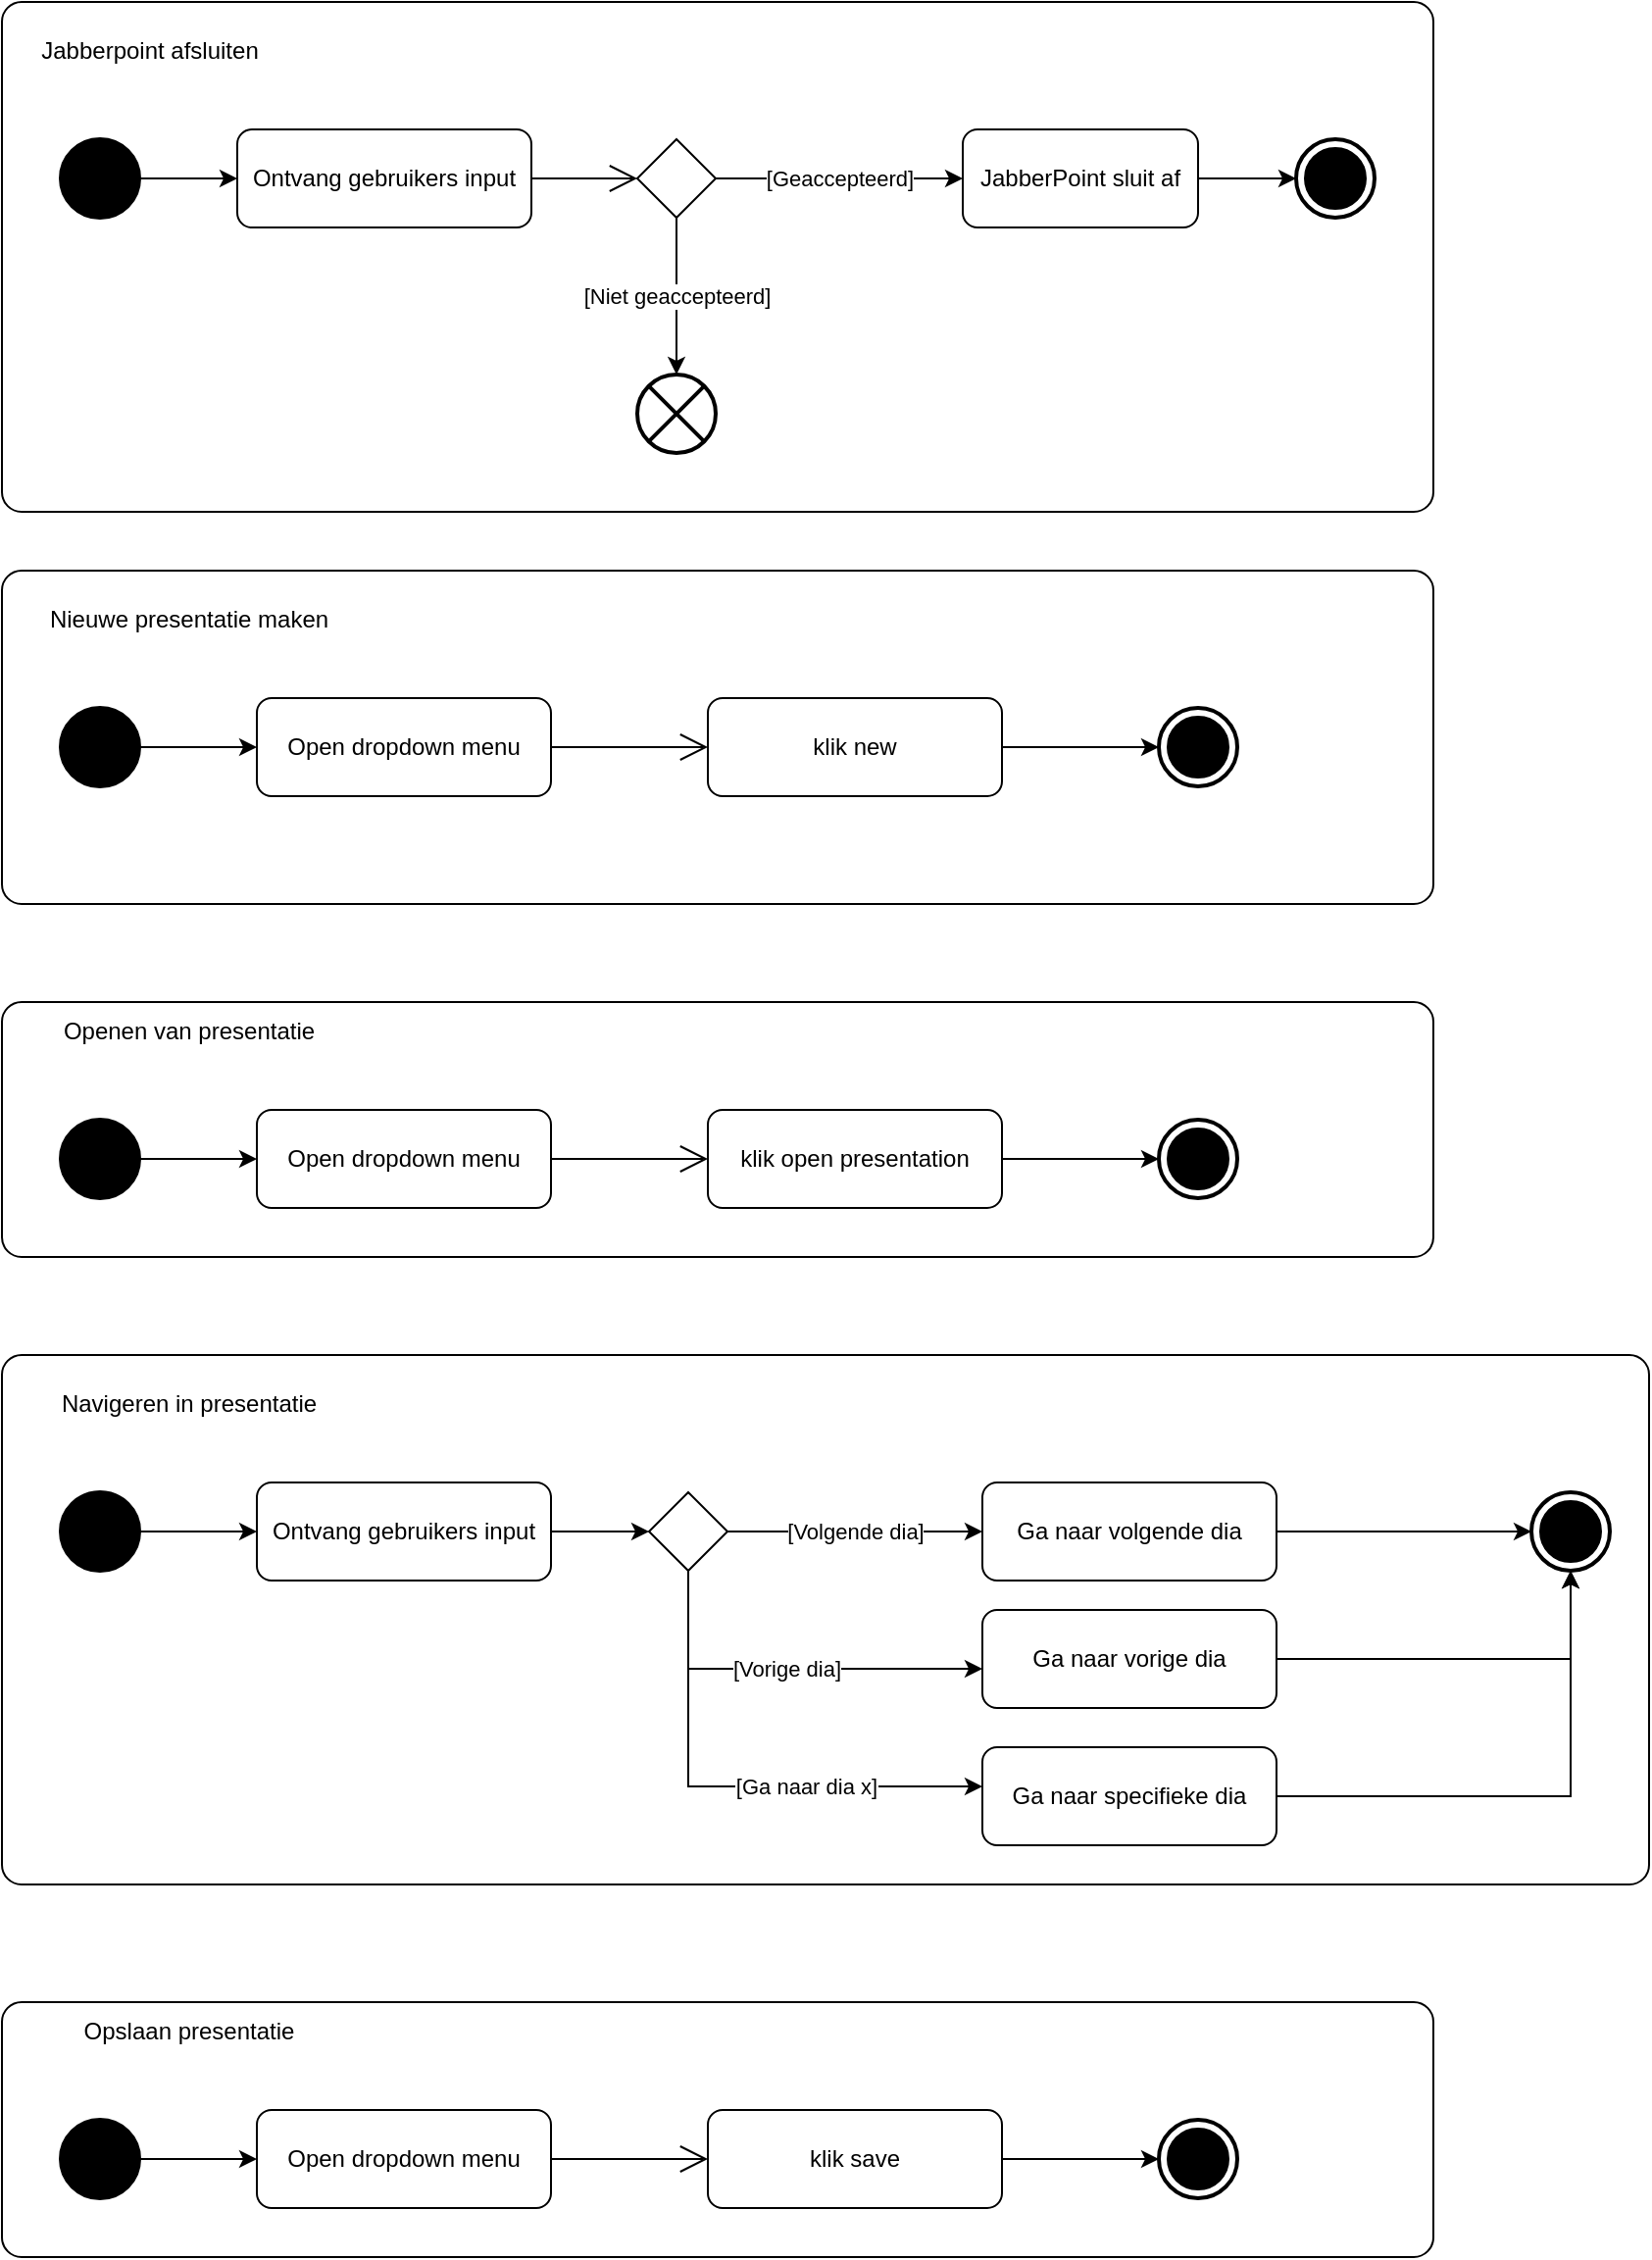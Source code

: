 <mxfile version="21.1.2" type="device">
  <diagram name="Pagina-1" id="hQ64SOOXlT9Fkh-z_ImZ">
    <mxGraphModel dx="1050" dy="573" grid="1" gridSize="10" guides="1" tooltips="1" connect="1" arrows="1" fold="1" page="1" pageScale="1" pageWidth="827" pageHeight="1169" math="0" shadow="0">
      <root>
        <mxCell id="0" />
        <mxCell id="1" parent="0" />
        <mxCell id="UpdV83j0RaAhv_nXVauN-76" value="" style="rounded=1;whiteSpace=wrap;html=1;container=1;collapsible=0;absoluteArcSize=1;arcSize=20;childLayout=stackLayout;horizontal=1;horizontalStack=0;resizeParent=1;resizeParentMax=0;resizeLast=0;" vertex="1" parent="1">
          <mxGeometry x="70" y="720" width="840" height="270" as="geometry" />
        </mxCell>
        <mxCell id="UpdV83j0RaAhv_nXVauN-73" value="" style="rounded=1;whiteSpace=wrap;html=1;container=1;collapsible=0;absoluteArcSize=1;arcSize=20;childLayout=stackLayout;horizontal=1;horizontalStack=0;resizeParent=1;resizeParentMax=0;resizeLast=0;" vertex="1" parent="1">
          <mxGeometry x="70" y="540" width="730" height="130" as="geometry" />
        </mxCell>
        <mxCell id="UpdV83j0RaAhv_nXVauN-42" value="" style="rounded=1;whiteSpace=wrap;html=1;container=1;collapsible=0;absoluteArcSize=1;arcSize=20;childLayout=stackLayout;horizontal=1;horizontalStack=0;resizeParent=1;resizeParentMax=0;resizeLast=0;" vertex="1" parent="1">
          <mxGeometry x="70" y="320" width="730" height="170" as="geometry" />
        </mxCell>
        <mxCell id="UpdV83j0RaAhv_nXVauN-23" value="" style="rounded=1;whiteSpace=wrap;html=1;container=1;collapsible=0;absoluteArcSize=1;arcSize=20;childLayout=stackLayout;horizontal=1;horizontalStack=0;resizeParent=1;resizeParentMax=0;resizeLast=0;" vertex="1" parent="1">
          <mxGeometry x="70" y="30" width="730" height="260" as="geometry" />
        </mxCell>
        <mxCell id="UpdV83j0RaAhv_nXVauN-4" style="edgeStyle=orthogonalEdgeStyle;rounded=0;orthogonalLoop=1;jettySize=auto;html=1;" edge="1" parent="1" source="UpdV83j0RaAhv_nXVauN-1" target="UpdV83j0RaAhv_nXVauN-21">
          <mxGeometry relative="1" as="geometry">
            <mxPoint x="210" y="120" as="targetPoint" />
          </mxGeometry>
        </mxCell>
        <mxCell id="UpdV83j0RaAhv_nXVauN-1" value="" style="shape=ellipse;html=1;fillColor=strokeColor;strokeWidth=2;verticalLabelPosition=bottom;verticalAlignment=top;perimeter=ellipsePerimeter;" vertex="1" parent="1">
          <mxGeometry x="100" y="100" width="40" height="40" as="geometry" />
        </mxCell>
        <mxCell id="UpdV83j0RaAhv_nXVauN-2" value="" style="html=1;shape=mxgraph.sysml.actFinal;strokeWidth=2;verticalLabelPosition=bottom;verticalAlignment=top;" vertex="1" parent="1">
          <mxGeometry x="730" y="100" width="40" height="40" as="geometry" />
        </mxCell>
        <mxCell id="UpdV83j0RaAhv_nXVauN-13" value="[Geaccepteerd]" style="edgeStyle=orthogonalEdgeStyle;rounded=0;orthogonalLoop=1;jettySize=auto;html=1;" edge="1" parent="1" source="UpdV83j0RaAhv_nXVauN-5" target="UpdV83j0RaAhv_nXVauN-15">
          <mxGeometry relative="1" as="geometry">
            <mxPoint x="520" y="120" as="targetPoint" />
          </mxGeometry>
        </mxCell>
        <mxCell id="UpdV83j0RaAhv_nXVauN-18" value="[Niet geaccepteerd]" style="edgeStyle=orthogonalEdgeStyle;rounded=0;orthogonalLoop=1;jettySize=auto;html=1;" edge="1" parent="1" source="UpdV83j0RaAhv_nXVauN-5" target="UpdV83j0RaAhv_nXVauN-20">
          <mxGeometry relative="1" as="geometry">
            <mxPoint x="260" y="210" as="targetPoint" />
            <Array as="points">
              <mxPoint x="414" y="210" />
            </Array>
          </mxGeometry>
        </mxCell>
        <mxCell id="UpdV83j0RaAhv_nXVauN-5" value="" style="shape=rhombus;html=1;verticalLabelPosition=bottom;verticalAlignment=top;" vertex="1" parent="1">
          <mxGeometry x="394" y="100" width="40" height="40" as="geometry" />
        </mxCell>
        <mxCell id="UpdV83j0RaAhv_nXVauN-6" value="" style="edgeStyle=elbowEdgeStyle;html=1;elbow=horizontal;align=right;verticalAlign=bottom;endArrow=none;rounded=0;labelBackgroundColor=none;startArrow=open;startSize=12;" edge="1" source="UpdV83j0RaAhv_nXVauN-5" parent="1" target="UpdV83j0RaAhv_nXVauN-21">
          <mxGeometry relative="1" as="geometry">
            <mxPoint x="310" y="120" as="targetPoint" />
          </mxGeometry>
        </mxCell>
        <mxCell id="UpdV83j0RaAhv_nXVauN-17" style="edgeStyle=orthogonalEdgeStyle;rounded=0;orthogonalLoop=1;jettySize=auto;html=1;" edge="1" parent="1" source="UpdV83j0RaAhv_nXVauN-15" target="UpdV83j0RaAhv_nXVauN-2">
          <mxGeometry relative="1" as="geometry" />
        </mxCell>
        <mxCell id="UpdV83j0RaAhv_nXVauN-15" value="JabberPoint sluit af" style="shape=rect;html=1;rounded=1;whiteSpace=wrap;align=center;" vertex="1" parent="1">
          <mxGeometry x="560" y="95" width="120" height="50" as="geometry" />
        </mxCell>
        <mxCell id="UpdV83j0RaAhv_nXVauN-20" value="" style="html=1;shape=mxgraph.sysml.flowFinal;strokeWidth=2;verticalLabelPosition=bottom;verticalAlignment=top;" vertex="1" parent="1">
          <mxGeometry x="394" y="220" width="40" height="40" as="geometry" />
        </mxCell>
        <mxCell id="UpdV83j0RaAhv_nXVauN-21" value="Ontvang gebruikers input" style="shape=rect;html=1;rounded=1;whiteSpace=wrap;align=center;" vertex="1" parent="1">
          <mxGeometry x="190" y="95" width="150" height="50" as="geometry" />
        </mxCell>
        <mxCell id="UpdV83j0RaAhv_nXVauN-24" value="Jabberpoint afsluiten" style="text;html=1;align=center;verticalAlign=middle;resizable=0;points=[];autosize=1;strokeColor=none;fillColor=none;" vertex="1" parent="1">
          <mxGeometry x="80" y="40" width="130" height="30" as="geometry" />
        </mxCell>
        <mxCell id="UpdV83j0RaAhv_nXVauN-26" style="edgeStyle=orthogonalEdgeStyle;rounded=0;orthogonalLoop=1;jettySize=auto;html=1;" edge="1" parent="1" source="UpdV83j0RaAhv_nXVauN-27" target="UpdV83j0RaAhv_nXVauN-36">
          <mxGeometry relative="1" as="geometry">
            <mxPoint x="210" y="410" as="targetPoint" />
          </mxGeometry>
        </mxCell>
        <mxCell id="UpdV83j0RaAhv_nXVauN-27" value="" style="shape=ellipse;html=1;fillColor=strokeColor;strokeWidth=2;verticalLabelPosition=bottom;verticalAlignment=top;perimeter=ellipsePerimeter;" vertex="1" parent="1">
          <mxGeometry x="100" y="390" width="40" height="40" as="geometry" />
        </mxCell>
        <mxCell id="UpdV83j0RaAhv_nXVauN-28" value="" style="html=1;shape=mxgraph.sysml.actFinal;strokeWidth=2;verticalLabelPosition=bottom;verticalAlignment=top;" vertex="1" parent="1">
          <mxGeometry x="660" y="390" width="40" height="40" as="geometry" />
        </mxCell>
        <mxCell id="UpdV83j0RaAhv_nXVauN-32" value="" style="edgeStyle=elbowEdgeStyle;html=1;elbow=horizontal;align=right;verticalAlign=bottom;endArrow=none;rounded=0;labelBackgroundColor=none;startArrow=open;startSize=12;" edge="1" parent="1" source="UpdV83j0RaAhv_nXVauN-38" target="UpdV83j0RaAhv_nXVauN-36">
          <mxGeometry relative="1" as="geometry">
            <mxPoint x="310" y="410" as="targetPoint" />
            <mxPoint x="380" y="410" as="sourcePoint" />
          </mxGeometry>
        </mxCell>
        <mxCell id="UpdV83j0RaAhv_nXVauN-36" value="Open dropdown menu" style="shape=rect;html=1;rounded=1;whiteSpace=wrap;align=center;" vertex="1" parent="1">
          <mxGeometry x="200" y="385" width="150" height="50" as="geometry" />
        </mxCell>
        <mxCell id="UpdV83j0RaAhv_nXVauN-37" value="Nieuwe presentatie maken" style="text;html=1;align=center;verticalAlign=middle;resizable=0;points=[];autosize=1;strokeColor=none;fillColor=none;" vertex="1" parent="1">
          <mxGeometry x="80" y="330" width="170" height="30" as="geometry" />
        </mxCell>
        <mxCell id="UpdV83j0RaAhv_nXVauN-41" style="edgeStyle=orthogonalEdgeStyle;rounded=0;orthogonalLoop=1;jettySize=auto;html=1;" edge="1" parent="1" source="UpdV83j0RaAhv_nXVauN-38" target="UpdV83j0RaAhv_nXVauN-28">
          <mxGeometry relative="1" as="geometry" />
        </mxCell>
        <mxCell id="UpdV83j0RaAhv_nXVauN-38" value="klik new" style="shape=rect;html=1;rounded=1;whiteSpace=wrap;align=center;" vertex="1" parent="1">
          <mxGeometry x="430" y="385" width="150" height="50" as="geometry" />
        </mxCell>
        <mxCell id="UpdV83j0RaAhv_nXVauN-44" style="edgeStyle=orthogonalEdgeStyle;rounded=0;orthogonalLoop=1;jettySize=auto;html=1;" edge="1" parent="1" source="UpdV83j0RaAhv_nXVauN-45" target="UpdV83j0RaAhv_nXVauN-48">
          <mxGeometry relative="1" as="geometry">
            <mxPoint x="210" y="620" as="targetPoint" />
          </mxGeometry>
        </mxCell>
        <mxCell id="UpdV83j0RaAhv_nXVauN-45" value="" style="shape=ellipse;html=1;fillColor=strokeColor;strokeWidth=2;verticalLabelPosition=bottom;verticalAlignment=top;perimeter=ellipsePerimeter;" vertex="1" parent="1">
          <mxGeometry x="100" y="600" width="40" height="40" as="geometry" />
        </mxCell>
        <mxCell id="UpdV83j0RaAhv_nXVauN-46" value="" style="html=1;shape=mxgraph.sysml.actFinal;strokeWidth=2;verticalLabelPosition=bottom;verticalAlignment=top;" vertex="1" parent="1">
          <mxGeometry x="660" y="600" width="40" height="40" as="geometry" />
        </mxCell>
        <mxCell id="UpdV83j0RaAhv_nXVauN-47" value="" style="edgeStyle=elbowEdgeStyle;html=1;elbow=horizontal;align=right;verticalAlign=bottom;endArrow=none;rounded=0;labelBackgroundColor=none;startArrow=open;startSize=12;" edge="1" parent="1" source="UpdV83j0RaAhv_nXVauN-51" target="UpdV83j0RaAhv_nXVauN-48">
          <mxGeometry relative="1" as="geometry">
            <mxPoint x="310" y="620" as="targetPoint" />
            <mxPoint x="380" y="620" as="sourcePoint" />
          </mxGeometry>
        </mxCell>
        <mxCell id="UpdV83j0RaAhv_nXVauN-48" value="Open dropdown menu" style="shape=rect;html=1;rounded=1;whiteSpace=wrap;align=center;" vertex="1" parent="1">
          <mxGeometry x="200" y="595" width="150" height="50" as="geometry" />
        </mxCell>
        <mxCell id="UpdV83j0RaAhv_nXVauN-49" value="Openen van presentatie" style="text;html=1;align=center;verticalAlign=middle;resizable=0;points=[];autosize=1;strokeColor=none;fillColor=none;" vertex="1" parent="1">
          <mxGeometry x="90" y="540" width="150" height="30" as="geometry" />
        </mxCell>
        <mxCell id="UpdV83j0RaAhv_nXVauN-50" style="edgeStyle=orthogonalEdgeStyle;rounded=0;orthogonalLoop=1;jettySize=auto;html=1;" edge="1" parent="1" source="UpdV83j0RaAhv_nXVauN-51" target="UpdV83j0RaAhv_nXVauN-46">
          <mxGeometry relative="1" as="geometry" />
        </mxCell>
        <mxCell id="UpdV83j0RaAhv_nXVauN-51" value="klik open presentation" style="shape=rect;html=1;rounded=1;whiteSpace=wrap;align=center;" vertex="1" parent="1">
          <mxGeometry x="430" y="595" width="150" height="50" as="geometry" />
        </mxCell>
        <mxCell id="UpdV83j0RaAhv_nXVauN-52" style="edgeStyle=orthogonalEdgeStyle;rounded=0;orthogonalLoop=1;jettySize=auto;html=1;" edge="1" parent="1" source="UpdV83j0RaAhv_nXVauN-53" target="UpdV83j0RaAhv_nXVauN-56">
          <mxGeometry relative="1" as="geometry">
            <mxPoint x="210" y="810" as="targetPoint" />
          </mxGeometry>
        </mxCell>
        <mxCell id="UpdV83j0RaAhv_nXVauN-53" value="" style="shape=ellipse;html=1;fillColor=strokeColor;strokeWidth=2;verticalLabelPosition=bottom;verticalAlignment=top;perimeter=ellipsePerimeter;" vertex="1" parent="1">
          <mxGeometry x="100" y="790" width="40" height="40" as="geometry" />
        </mxCell>
        <mxCell id="UpdV83j0RaAhv_nXVauN-54" value="" style="html=1;shape=mxgraph.sysml.actFinal;strokeWidth=2;verticalLabelPosition=bottom;verticalAlignment=top;" vertex="1" parent="1">
          <mxGeometry x="850" y="790" width="40" height="40" as="geometry" />
        </mxCell>
        <mxCell id="UpdV83j0RaAhv_nXVauN-63" style="edgeStyle=orthogonalEdgeStyle;rounded=0;orthogonalLoop=1;jettySize=auto;html=1;" edge="1" parent="1" source="UpdV83j0RaAhv_nXVauN-56" target="UpdV83j0RaAhv_nXVauN-60">
          <mxGeometry relative="1" as="geometry" />
        </mxCell>
        <mxCell id="UpdV83j0RaAhv_nXVauN-56" value="Ontvang gebruikers input" style="shape=rect;html=1;rounded=1;whiteSpace=wrap;align=center;" vertex="1" parent="1">
          <mxGeometry x="200" y="785" width="150" height="50" as="geometry" />
        </mxCell>
        <mxCell id="UpdV83j0RaAhv_nXVauN-57" value="Navigeren in presentatie" style="text;html=1;align=center;verticalAlign=middle;resizable=0;points=[];autosize=1;strokeColor=none;fillColor=none;" vertex="1" parent="1">
          <mxGeometry x="90" y="730" width="150" height="30" as="geometry" />
        </mxCell>
        <mxCell id="UpdV83j0RaAhv_nXVauN-62" value="" style="edgeStyle=elbowEdgeStyle;html=1;elbow=horizontal;align=right;verticalAlign=bottom;endArrow=none;rounded=0;labelBackgroundColor=none;startArrow=open;startSize=12;" edge="1" parent="1" target="UpdV83j0RaAhv_nXVauN-60">
          <mxGeometry relative="1" as="geometry">
            <mxPoint x="350" y="810" as="targetPoint" />
            <mxPoint x="430" y="810" as="sourcePoint" />
          </mxGeometry>
        </mxCell>
        <mxCell id="UpdV83j0RaAhv_nXVauN-67" value="[Volgende dia]" style="edgeStyle=orthogonalEdgeStyle;rounded=0;orthogonalLoop=1;jettySize=auto;html=1;" edge="1" parent="1" source="UpdV83j0RaAhv_nXVauN-60" target="UpdV83j0RaAhv_nXVauN-64">
          <mxGeometry relative="1" as="geometry" />
        </mxCell>
        <mxCell id="UpdV83j0RaAhv_nXVauN-68" value="[Vorige dia]" style="edgeStyle=orthogonalEdgeStyle;rounded=0;orthogonalLoop=1;jettySize=auto;html=1;" edge="1" parent="1" source="UpdV83j0RaAhv_nXVauN-60" target="UpdV83j0RaAhv_nXVauN-65">
          <mxGeometry relative="1" as="geometry">
            <Array as="points">
              <mxPoint x="420" y="880" />
            </Array>
          </mxGeometry>
        </mxCell>
        <mxCell id="UpdV83j0RaAhv_nXVauN-69" value="[Ga naar dia x]" style="edgeStyle=orthogonalEdgeStyle;rounded=0;orthogonalLoop=1;jettySize=auto;html=1;" edge="1" parent="1" source="UpdV83j0RaAhv_nXVauN-60" target="UpdV83j0RaAhv_nXVauN-66">
          <mxGeometry x="0.308" relative="1" as="geometry">
            <Array as="points">
              <mxPoint x="420" y="940" />
            </Array>
            <mxPoint as="offset" />
          </mxGeometry>
        </mxCell>
        <mxCell id="UpdV83j0RaAhv_nXVauN-60" value="" style="shape=rhombus;html=1;verticalLabelPosition=bottom;verticalAlignment=top;" vertex="1" parent="1">
          <mxGeometry x="400" y="790" width="40" height="40" as="geometry" />
        </mxCell>
        <mxCell id="UpdV83j0RaAhv_nXVauN-70" style="edgeStyle=orthogonalEdgeStyle;rounded=0;orthogonalLoop=1;jettySize=auto;html=1;" edge="1" parent="1" source="UpdV83j0RaAhv_nXVauN-64" target="UpdV83j0RaAhv_nXVauN-54">
          <mxGeometry relative="1" as="geometry" />
        </mxCell>
        <mxCell id="UpdV83j0RaAhv_nXVauN-64" value="Ga naar volgende dia" style="shape=rect;html=1;rounded=1;whiteSpace=wrap;align=center;" vertex="1" parent="1">
          <mxGeometry x="570" y="785" width="150" height="50" as="geometry" />
        </mxCell>
        <mxCell id="UpdV83j0RaAhv_nXVauN-71" style="edgeStyle=orthogonalEdgeStyle;rounded=0;orthogonalLoop=1;jettySize=auto;html=1;" edge="1" parent="1" source="UpdV83j0RaAhv_nXVauN-65" target="UpdV83j0RaAhv_nXVauN-54">
          <mxGeometry relative="1" as="geometry" />
        </mxCell>
        <mxCell id="UpdV83j0RaAhv_nXVauN-65" value="Ga naar vorige dia" style="shape=rect;html=1;rounded=1;whiteSpace=wrap;align=center;" vertex="1" parent="1">
          <mxGeometry x="570" y="850" width="150" height="50" as="geometry" />
        </mxCell>
        <mxCell id="UpdV83j0RaAhv_nXVauN-72" style="edgeStyle=orthogonalEdgeStyle;rounded=0;orthogonalLoop=1;jettySize=auto;html=1;" edge="1" parent="1" source="UpdV83j0RaAhv_nXVauN-66" target="UpdV83j0RaAhv_nXVauN-54">
          <mxGeometry relative="1" as="geometry" />
        </mxCell>
        <mxCell id="UpdV83j0RaAhv_nXVauN-66" value="Ga naar specifieke dia" style="shape=rect;html=1;rounded=1;whiteSpace=wrap;align=center;" vertex="1" parent="1">
          <mxGeometry x="570" y="920" width="150" height="50" as="geometry" />
        </mxCell>
        <mxCell id="UpdV83j0RaAhv_nXVauN-77" value="" style="rounded=1;whiteSpace=wrap;html=1;container=1;collapsible=0;absoluteArcSize=1;arcSize=20;childLayout=stackLayout;horizontal=1;horizontalStack=0;resizeParent=1;resizeParentMax=0;resizeLast=0;" vertex="1" parent="1">
          <mxGeometry x="70" y="1050" width="730" height="130" as="geometry" />
        </mxCell>
        <mxCell id="UpdV83j0RaAhv_nXVauN-78" style="edgeStyle=orthogonalEdgeStyle;rounded=0;orthogonalLoop=1;jettySize=auto;html=1;" edge="1" parent="1" source="UpdV83j0RaAhv_nXVauN-79" target="UpdV83j0RaAhv_nXVauN-82">
          <mxGeometry relative="1" as="geometry">
            <mxPoint x="210" y="1130" as="targetPoint" />
          </mxGeometry>
        </mxCell>
        <mxCell id="UpdV83j0RaAhv_nXVauN-79" value="" style="shape=ellipse;html=1;fillColor=strokeColor;strokeWidth=2;verticalLabelPosition=bottom;verticalAlignment=top;perimeter=ellipsePerimeter;" vertex="1" parent="1">
          <mxGeometry x="100" y="1110" width="40" height="40" as="geometry" />
        </mxCell>
        <mxCell id="UpdV83j0RaAhv_nXVauN-80" value="" style="html=1;shape=mxgraph.sysml.actFinal;strokeWidth=2;verticalLabelPosition=bottom;verticalAlignment=top;" vertex="1" parent="1">
          <mxGeometry x="660" y="1110" width="40" height="40" as="geometry" />
        </mxCell>
        <mxCell id="UpdV83j0RaAhv_nXVauN-81" value="" style="edgeStyle=elbowEdgeStyle;html=1;elbow=horizontal;align=right;verticalAlign=bottom;endArrow=none;rounded=0;labelBackgroundColor=none;startArrow=open;startSize=12;" edge="1" parent="1" source="UpdV83j0RaAhv_nXVauN-85" target="UpdV83j0RaAhv_nXVauN-82">
          <mxGeometry relative="1" as="geometry">
            <mxPoint x="310" y="1130" as="targetPoint" />
            <mxPoint x="380" y="1130" as="sourcePoint" />
          </mxGeometry>
        </mxCell>
        <mxCell id="UpdV83j0RaAhv_nXVauN-82" value="Open dropdown menu" style="shape=rect;html=1;rounded=1;whiteSpace=wrap;align=center;" vertex="1" parent="1">
          <mxGeometry x="200" y="1105" width="150" height="50" as="geometry" />
        </mxCell>
        <mxCell id="UpdV83j0RaAhv_nXVauN-83" value="Opslaan presentatie" style="text;html=1;align=center;verticalAlign=middle;resizable=0;points=[];autosize=1;strokeColor=none;fillColor=none;" vertex="1" parent="1">
          <mxGeometry x="100" y="1050" width="130" height="30" as="geometry" />
        </mxCell>
        <mxCell id="UpdV83j0RaAhv_nXVauN-84" style="edgeStyle=orthogonalEdgeStyle;rounded=0;orthogonalLoop=1;jettySize=auto;html=1;" edge="1" parent="1" source="UpdV83j0RaAhv_nXVauN-85" target="UpdV83j0RaAhv_nXVauN-80">
          <mxGeometry relative="1" as="geometry" />
        </mxCell>
        <mxCell id="UpdV83j0RaAhv_nXVauN-85" value="klik save" style="shape=rect;html=1;rounded=1;whiteSpace=wrap;align=center;" vertex="1" parent="1">
          <mxGeometry x="430" y="1105" width="150" height="50" as="geometry" />
        </mxCell>
      </root>
    </mxGraphModel>
  </diagram>
</mxfile>
